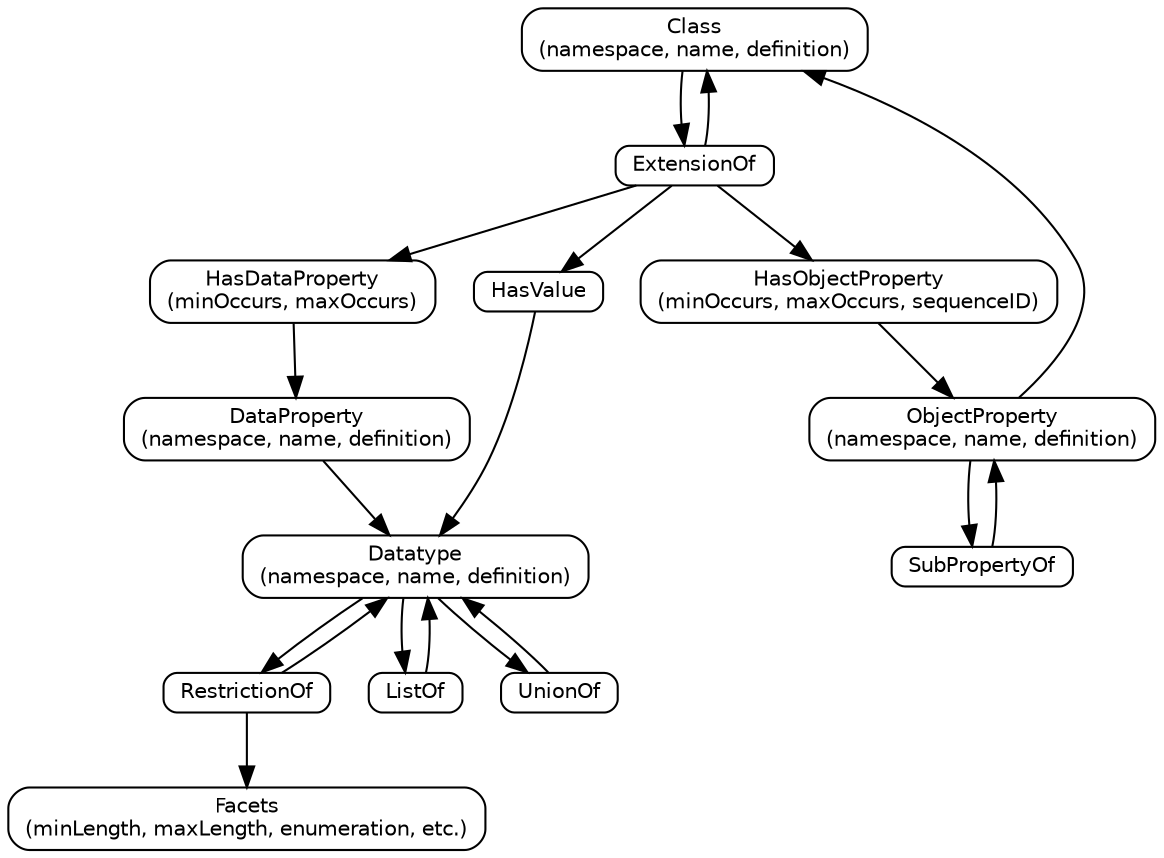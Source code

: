 digraph G {
  layout = dot;
  edge [fontname = "Helvetica", fontsize = 10, dir = forward];
  node [fontname = "Helvetica", fontsize = 10, width = 0, height = 0, label="\N\l"];
  rankdir = TB;

  node [shape=box, style=rounded];
  

  Class [label="\N\n(namespace, name, definition)\n"];
  ExtensionOf;
  
  Class -> ExtensionOf -> Class;
  ExtensionOf -> { HasDataProperty HasObjectProperty HasValue };

  { rank = same; HasDataProperty; HasObjectProperty; HasValue; }
  
  ObjectProperty [label="\N\n(namespace, name, definition)\n"];
  ObjectProperty -> Class;

  SubPropertyOf;
  ObjectProperty -> SubPropertyOf -> ObjectProperty;

  HasValue;
  HasObjectProperty [label="\N\n(minOccurs, maxOccurs, sequenceID)\n"];
  HasDataProperty [label="\N\n(minOccurs, maxOccurs)\n"];

  HasValue -> Datatype;

  HasObjectProperty -> ObjectProperty;

  HasDataProperty -> DataProperty;

  // data property ///////////////////////////////////////////////////////

  DataProperty [label="\N\n(namespace, name, definition)\n"];
  DataProperty -> Datatype;

  Datatype [label="\N\n(namespace, name, definition)\n"];
  RestrictionOf;

  Datatype -> RestrictionOf -> Datatype;
  Datatype -> ListOf -> Datatype;
  Datatype -> UnionOf -> Datatype;

  Facets [label="\N\n(minLength, maxLength, enumeration, etc.)\n"];
  RestrictionOf -> Facets
  

}
